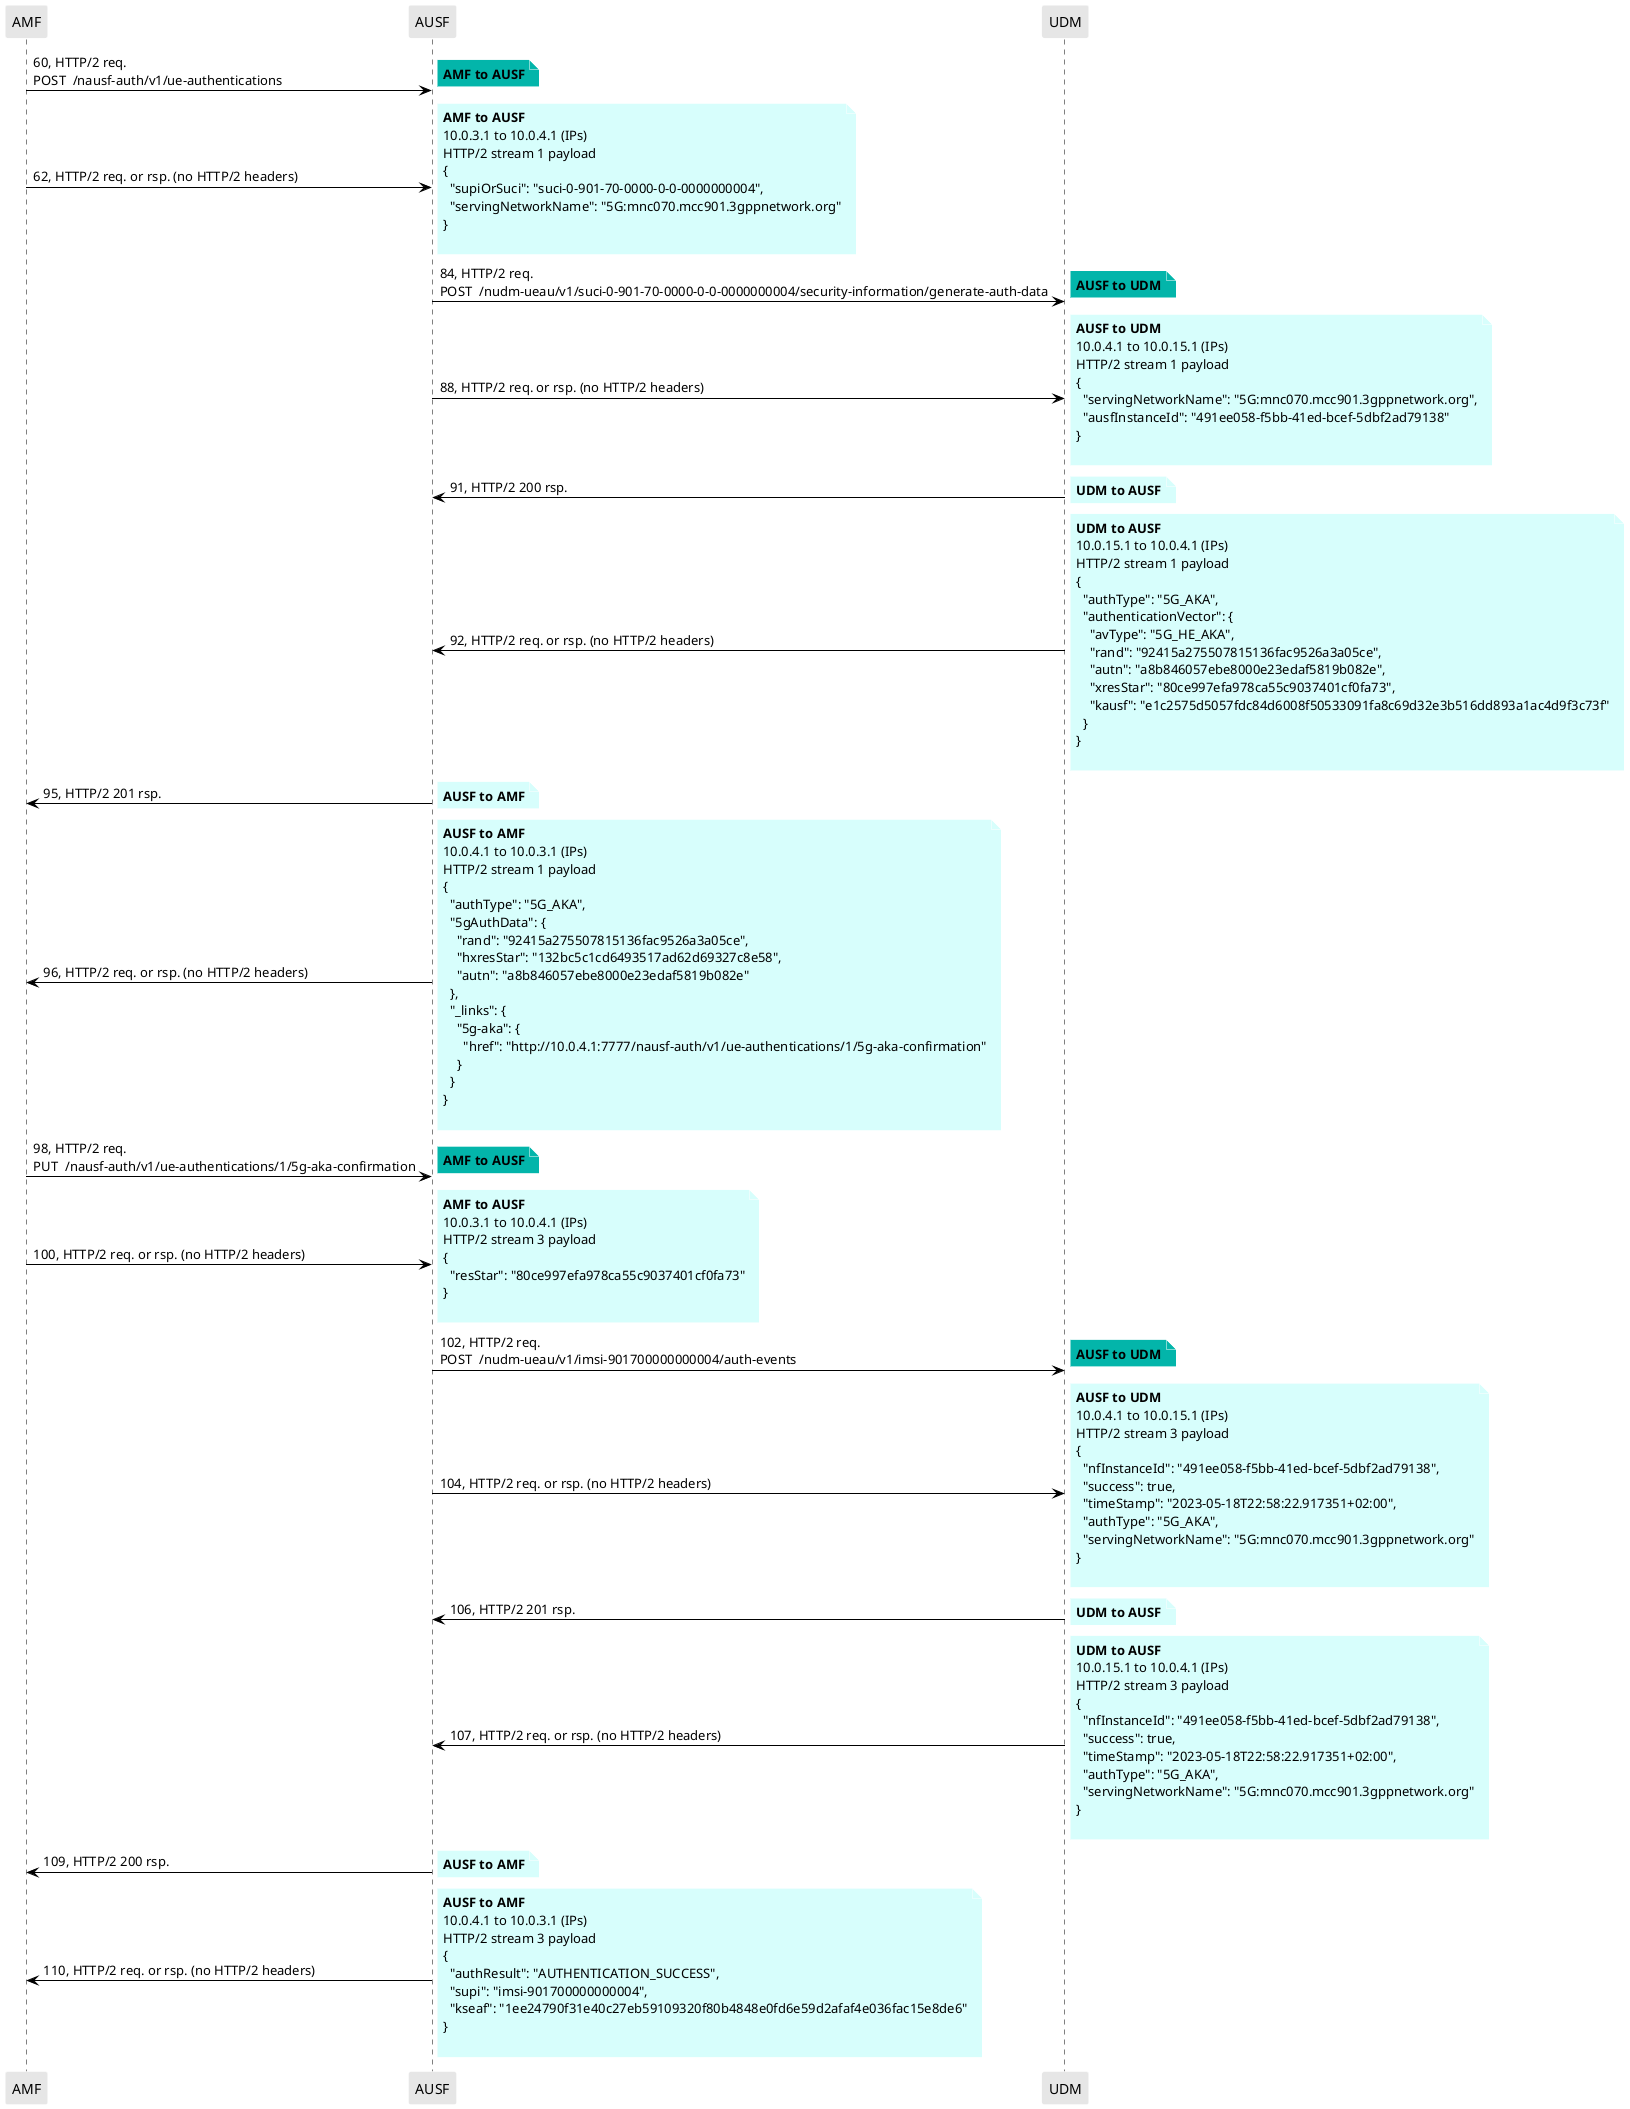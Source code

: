 @startuml
skinparam shadowing false
skinparam NoteBorderColor white
skinparam sequence {
    ArrowColor black
    LifeLineBorderColor black
    LifeLineBackgroundColor black
    ParticipantBorderColor white
    ParticipantBackgroundColor #e6e6e6
}
participant "AMF"
participant "AUSF"
participant "UDM"


"AMF" -> "AUSF": 60, HTTP/2 req.\nPOST  /nausf-auth/v1/ue-authentications

note right #03B5AA
**AMF to AUSF**
end note

"AMF" -> "AUSF": 62, HTTP/2 req. or rsp. (no HTTP/2 headers)

note right #D7FEFC
**AMF to AUSF**
10.0.3.1 to 10.0.4.1 (IPs)
HTTP/2 stream 1 payload
{
  "supiOrSuci": "suci-0-901-70-0000-0-0-0000000004",
  "servingNetworkName": "5G:mnc070.mcc901.3gppnetwork.org"
}

end note

"AUSF" -> "UDM": 84, HTTP/2 req.\nPOST  /nudm-ueau/v1/suci-0-901-70-0000-0-0-0000000004/security-information/generate-auth-data

note right #03B5AA
**AUSF to UDM**
end note

"AUSF" -> "UDM": 88, HTTP/2 req. or rsp. (no HTTP/2 headers)

note right #D7FEFC
**AUSF to UDM**
10.0.4.1 to 10.0.15.1 (IPs)
HTTP/2 stream 1 payload
{
  "servingNetworkName": "5G:mnc070.mcc901.3gppnetwork.org",
  "ausfInstanceId": "491ee058-f5bb-41ed-bcef-5dbf2ad79138"
}

end note

"UDM" -> "AUSF": 91, HTTP/2 200 rsp.

note right #D7FEFC
**UDM to AUSF**
end note

"UDM" -> "AUSF": 92, HTTP/2 req. or rsp. (no HTTP/2 headers)

note right #D7FEFC
**UDM to AUSF**
10.0.15.1 to 10.0.4.1 (IPs)
HTTP/2 stream 1 payload
{
  "authType": "5G_AKA",
  "authenticationVector": {
    "avType": "5G_HE_AKA",
    "rand": "92415a275507815136fac9526a3a05ce",
    "autn": "a8b846057ebe8000e23edaf5819b082e",
    "xresStar": "80ce997efa978ca55c9037401cf0fa73",
    "kausf": "e1c2575d5057fdc84d6008f50533091fa8c69d32e3b516dd893a1ac4d9f3c73f"
  }
}

end note

"AUSF" -> "AMF": 95, HTTP/2 201 rsp.

note right #D7FEFC
**AUSF to AMF**
end note

"AUSF" -> "AMF": 96, HTTP/2 req. or rsp. (no HTTP/2 headers)

note right #D7FEFC
**AUSF to AMF**
10.0.4.1 to 10.0.3.1 (IPs)
HTTP/2 stream 1 payload
{
  "authType": "5G_AKA",
  "5gAuthData": {
    "rand": "92415a275507815136fac9526a3a05ce",
    "hxresStar": "132bc5c1cd6493517ad62d69327c8e58",
    "autn": "a8b846057ebe8000e23edaf5819b082e"
  },
  "_links": {
    "5g-aka": {
      "href": "http://10.0.4.1:7777/nausf-auth/v1/ue-authentications/1/5g-aka-confirmation"
    }
  }
}

end note

"AMF" -> "AUSF": 98, HTTP/2 req.\nPUT  /nausf-auth/v1/ue-authentications/1/5g-aka-confirmation

note right #03B5AA
**AMF to AUSF**
end note

"AMF" -> "AUSF": 100, HTTP/2 req. or rsp. (no HTTP/2 headers)

note right #D7FEFC
**AMF to AUSF**
10.0.3.1 to 10.0.4.1 (IPs)
HTTP/2 stream 3 payload
{
  "resStar": "80ce997efa978ca55c9037401cf0fa73"
}

end note

"AUSF" -> "UDM": 102, HTTP/2 req.\nPOST  /nudm-ueau/v1/imsi-901700000000004/auth-events

note right #03B5AA
**AUSF to UDM**
end note

"AUSF" -> "UDM": 104, HTTP/2 req. or rsp. (no HTTP/2 headers)

note right #D7FEFC
**AUSF to UDM**
10.0.4.1 to 10.0.15.1 (IPs)
HTTP/2 stream 3 payload
{
  "nfInstanceId": "491ee058-f5bb-41ed-bcef-5dbf2ad79138",
  "success": true,
  "timeStamp": "2023-05-18T22:58:22.917351+02:00",
  "authType": "5G_AKA",
  "servingNetworkName": "5G:mnc070.mcc901.3gppnetwork.org"
}

end note

"UDM" -> "AUSF": 106, HTTP/2 201 rsp.

note right #D7FEFC
**UDM to AUSF**
end note

"UDM" -> "AUSF": 107, HTTP/2 req. or rsp. (no HTTP/2 headers)

note right #D7FEFC
**UDM to AUSF**
10.0.15.1 to 10.0.4.1 (IPs)
HTTP/2 stream 3 payload
{
  "nfInstanceId": "491ee058-f5bb-41ed-bcef-5dbf2ad79138",
  "success": true,
  "timeStamp": "2023-05-18T22:58:22.917351+02:00",
  "authType": "5G_AKA",
  "servingNetworkName": "5G:mnc070.mcc901.3gppnetwork.org"
}

end note

"AUSF" -> "AMF": 109, HTTP/2 200 rsp.

note right #D7FEFC
**AUSF to AMF**
end note

"AUSF" -> "AMF": 110, HTTP/2 req. or rsp. (no HTTP/2 headers)

note right #D7FEFC
**AUSF to AMF**
10.0.4.1 to 10.0.3.1 (IPs)
HTTP/2 stream 3 payload
{
  "authResult": "AUTHENTICATION_SUCCESS",
  "supi": "imsi-901700000000004",
  "kseaf": "1ee24790f31e40c27eb59109320f80b4848e0fd6e59d2afaf4e036fac15e8de6"
}

end note

@enduml
